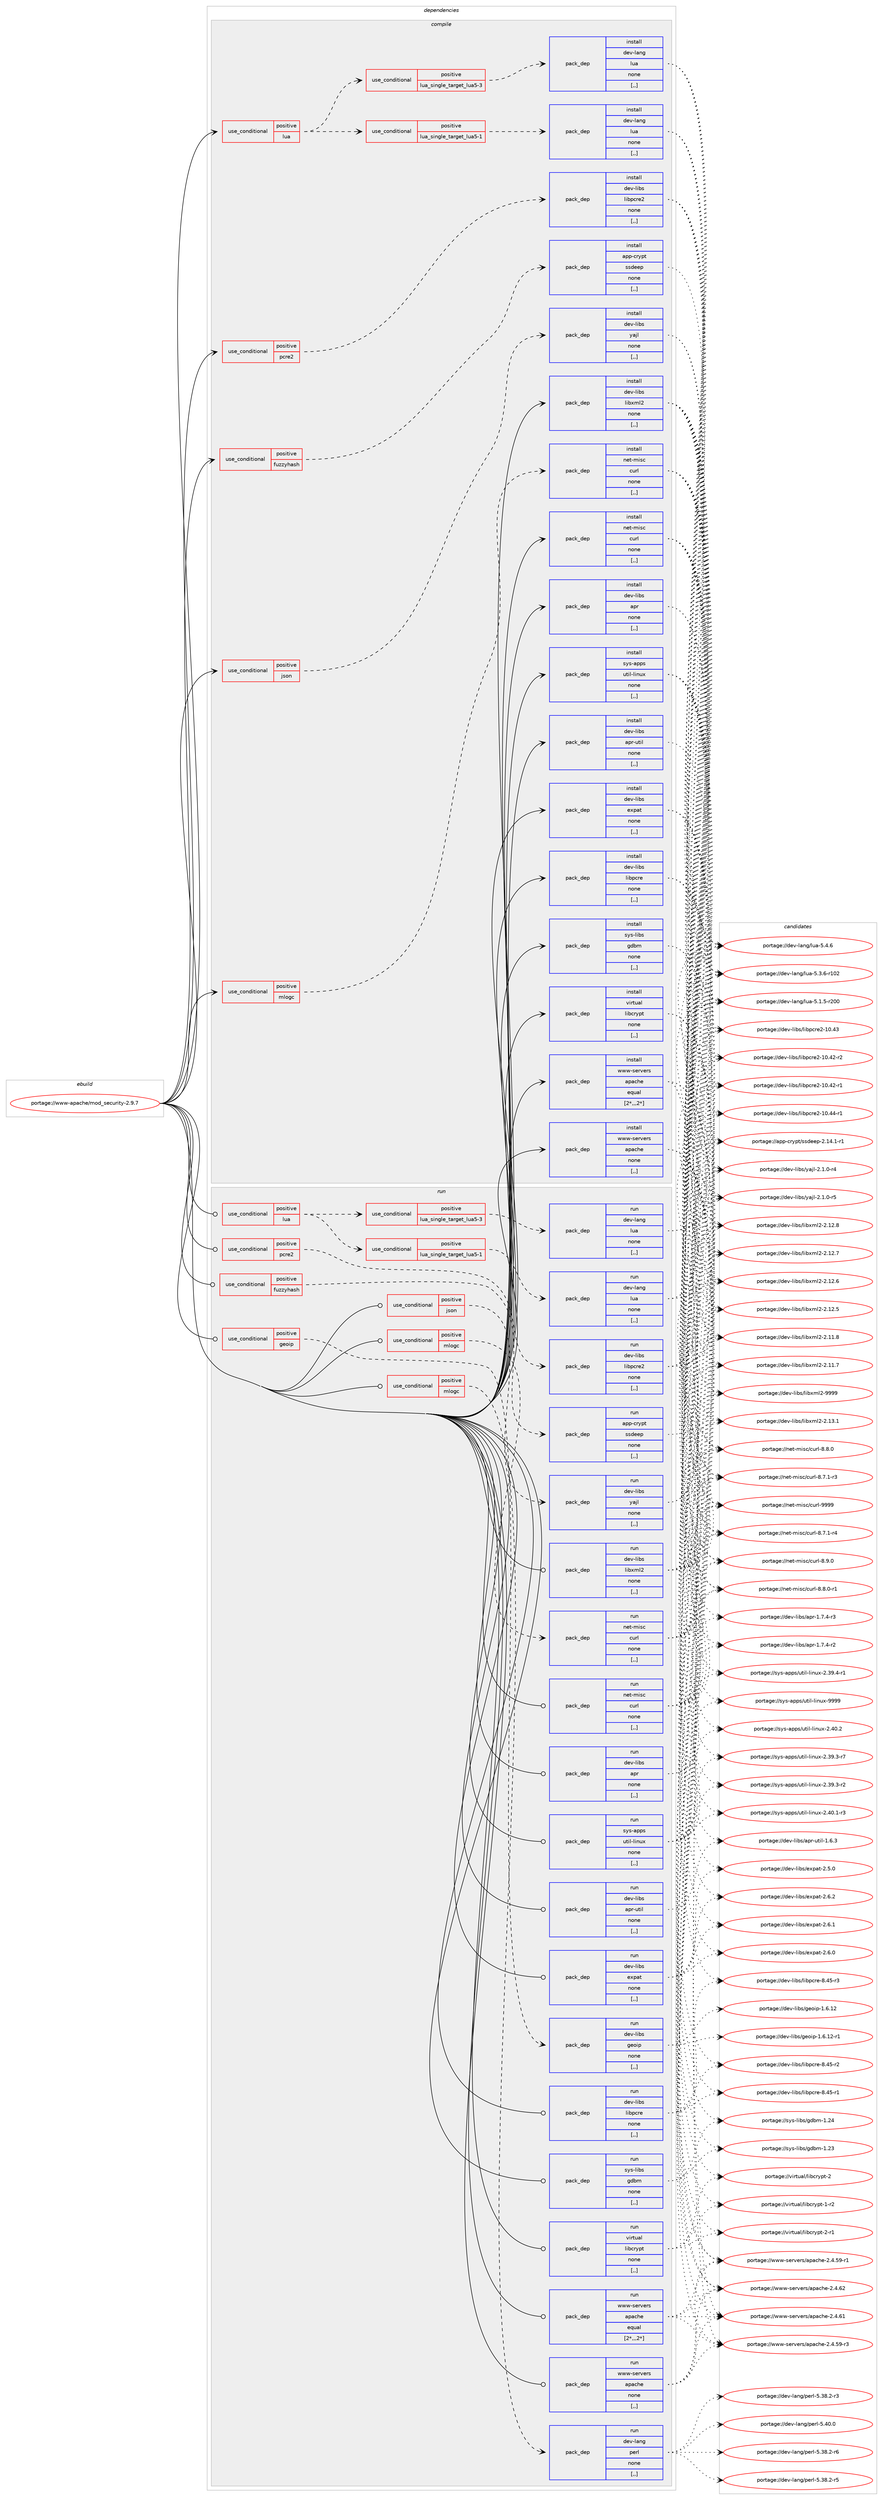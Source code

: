 digraph prolog {

# *************
# Graph options
# *************

newrank=true;
concentrate=true;
compound=true;
graph [rankdir=LR,fontname=Helvetica,fontsize=10,ranksep=1.5];#, ranksep=2.5, nodesep=0.2];
edge  [arrowhead=vee];
node  [fontname=Helvetica,fontsize=10];

# **********
# The ebuild
# **********

subgraph cluster_leftcol {
color=gray;
label=<<i>ebuild</i>>;
id [label="portage://www-apache/mod_security-2.9.7", color=red, width=4, href="../www-apache/mod_security-2.9.7.svg"];
}

# ****************
# The dependencies
# ****************

subgraph cluster_midcol {
color=gray;
label=<<i>dependencies</i>>;
subgraph cluster_compile {
fillcolor="#eeeeee";
style=filled;
label=<<i>compile</i>>;
subgraph cond118771 {
dependency445828 [label=<<TABLE BORDER="0" CELLBORDER="1" CELLSPACING="0" CELLPADDING="4"><TR><TD ROWSPAN="3" CELLPADDING="10">use_conditional</TD></TR><TR><TD>positive</TD></TR><TR><TD>fuzzyhash</TD></TR></TABLE>>, shape=none, color=red];
subgraph pack323802 {
dependency445829 [label=<<TABLE BORDER="0" CELLBORDER="1" CELLSPACING="0" CELLPADDING="4" WIDTH="220"><TR><TD ROWSPAN="6" CELLPADDING="30">pack_dep</TD></TR><TR><TD WIDTH="110">install</TD></TR><TR><TD>app-crypt</TD></TR><TR><TD>ssdeep</TD></TR><TR><TD>none</TD></TR><TR><TD>[,,]</TD></TR></TABLE>>, shape=none, color=blue];
}
dependency445828:e -> dependency445829:w [weight=20,style="dashed",arrowhead="vee"];
}
id:e -> dependency445828:w [weight=20,style="solid",arrowhead="vee"];
subgraph cond118772 {
dependency445830 [label=<<TABLE BORDER="0" CELLBORDER="1" CELLSPACING="0" CELLPADDING="4"><TR><TD ROWSPAN="3" CELLPADDING="10">use_conditional</TD></TR><TR><TD>positive</TD></TR><TR><TD>json</TD></TR></TABLE>>, shape=none, color=red];
subgraph pack323803 {
dependency445831 [label=<<TABLE BORDER="0" CELLBORDER="1" CELLSPACING="0" CELLPADDING="4" WIDTH="220"><TR><TD ROWSPAN="6" CELLPADDING="30">pack_dep</TD></TR><TR><TD WIDTH="110">install</TD></TR><TR><TD>dev-libs</TD></TR><TR><TD>yajl</TD></TR><TR><TD>none</TD></TR><TR><TD>[,,]</TD></TR></TABLE>>, shape=none, color=blue];
}
dependency445830:e -> dependency445831:w [weight=20,style="dashed",arrowhead="vee"];
}
id:e -> dependency445830:w [weight=20,style="solid",arrowhead="vee"];
subgraph cond118773 {
dependency445832 [label=<<TABLE BORDER="0" CELLBORDER="1" CELLSPACING="0" CELLPADDING="4"><TR><TD ROWSPAN="3" CELLPADDING="10">use_conditional</TD></TR><TR><TD>positive</TD></TR><TR><TD>lua</TD></TR></TABLE>>, shape=none, color=red];
subgraph cond118774 {
dependency445833 [label=<<TABLE BORDER="0" CELLBORDER="1" CELLSPACING="0" CELLPADDING="4"><TR><TD ROWSPAN="3" CELLPADDING="10">use_conditional</TD></TR><TR><TD>positive</TD></TR><TR><TD>lua_single_target_lua5-1</TD></TR></TABLE>>, shape=none, color=red];
subgraph pack323804 {
dependency445834 [label=<<TABLE BORDER="0" CELLBORDER="1" CELLSPACING="0" CELLPADDING="4" WIDTH="220"><TR><TD ROWSPAN="6" CELLPADDING="30">pack_dep</TD></TR><TR><TD WIDTH="110">install</TD></TR><TR><TD>dev-lang</TD></TR><TR><TD>lua</TD></TR><TR><TD>none</TD></TR><TR><TD>[,,]</TD></TR></TABLE>>, shape=none, color=blue];
}
dependency445833:e -> dependency445834:w [weight=20,style="dashed",arrowhead="vee"];
}
dependency445832:e -> dependency445833:w [weight=20,style="dashed",arrowhead="vee"];
subgraph cond118775 {
dependency445835 [label=<<TABLE BORDER="0" CELLBORDER="1" CELLSPACING="0" CELLPADDING="4"><TR><TD ROWSPAN="3" CELLPADDING="10">use_conditional</TD></TR><TR><TD>positive</TD></TR><TR><TD>lua_single_target_lua5-3</TD></TR></TABLE>>, shape=none, color=red];
subgraph pack323805 {
dependency445836 [label=<<TABLE BORDER="0" CELLBORDER="1" CELLSPACING="0" CELLPADDING="4" WIDTH="220"><TR><TD ROWSPAN="6" CELLPADDING="30">pack_dep</TD></TR><TR><TD WIDTH="110">install</TD></TR><TR><TD>dev-lang</TD></TR><TR><TD>lua</TD></TR><TR><TD>none</TD></TR><TR><TD>[,,]</TD></TR></TABLE>>, shape=none, color=blue];
}
dependency445835:e -> dependency445836:w [weight=20,style="dashed",arrowhead="vee"];
}
dependency445832:e -> dependency445835:w [weight=20,style="dashed",arrowhead="vee"];
}
id:e -> dependency445832:w [weight=20,style="solid",arrowhead="vee"];
subgraph cond118776 {
dependency445837 [label=<<TABLE BORDER="0" CELLBORDER="1" CELLSPACING="0" CELLPADDING="4"><TR><TD ROWSPAN="3" CELLPADDING="10">use_conditional</TD></TR><TR><TD>positive</TD></TR><TR><TD>mlogc</TD></TR></TABLE>>, shape=none, color=red];
subgraph pack323806 {
dependency445838 [label=<<TABLE BORDER="0" CELLBORDER="1" CELLSPACING="0" CELLPADDING="4" WIDTH="220"><TR><TD ROWSPAN="6" CELLPADDING="30">pack_dep</TD></TR><TR><TD WIDTH="110">install</TD></TR><TR><TD>net-misc</TD></TR><TR><TD>curl</TD></TR><TR><TD>none</TD></TR><TR><TD>[,,]</TD></TR></TABLE>>, shape=none, color=blue];
}
dependency445837:e -> dependency445838:w [weight=20,style="dashed",arrowhead="vee"];
}
id:e -> dependency445837:w [weight=20,style="solid",arrowhead="vee"];
subgraph cond118777 {
dependency445839 [label=<<TABLE BORDER="0" CELLBORDER="1" CELLSPACING="0" CELLPADDING="4"><TR><TD ROWSPAN="3" CELLPADDING="10">use_conditional</TD></TR><TR><TD>positive</TD></TR><TR><TD>pcre2</TD></TR></TABLE>>, shape=none, color=red];
subgraph pack323807 {
dependency445840 [label=<<TABLE BORDER="0" CELLBORDER="1" CELLSPACING="0" CELLPADDING="4" WIDTH="220"><TR><TD ROWSPAN="6" CELLPADDING="30">pack_dep</TD></TR><TR><TD WIDTH="110">install</TD></TR><TR><TD>dev-libs</TD></TR><TR><TD>libpcre2</TD></TR><TR><TD>none</TD></TR><TR><TD>[,,]</TD></TR></TABLE>>, shape=none, color=blue];
}
dependency445839:e -> dependency445840:w [weight=20,style="dashed",arrowhead="vee"];
}
id:e -> dependency445839:w [weight=20,style="solid",arrowhead="vee"];
subgraph pack323808 {
dependency445841 [label=<<TABLE BORDER="0" CELLBORDER="1" CELLSPACING="0" CELLPADDING="4" WIDTH="220"><TR><TD ROWSPAN="6" CELLPADDING="30">pack_dep</TD></TR><TR><TD WIDTH="110">install</TD></TR><TR><TD>dev-libs</TD></TR><TR><TD>apr</TD></TR><TR><TD>none</TD></TR><TR><TD>[,,]</TD></TR></TABLE>>, shape=none, color=blue];
}
id:e -> dependency445841:w [weight=20,style="solid",arrowhead="vee"];
subgraph pack323809 {
dependency445842 [label=<<TABLE BORDER="0" CELLBORDER="1" CELLSPACING="0" CELLPADDING="4" WIDTH="220"><TR><TD ROWSPAN="6" CELLPADDING="30">pack_dep</TD></TR><TR><TD WIDTH="110">install</TD></TR><TR><TD>dev-libs</TD></TR><TR><TD>apr-util</TD></TR><TR><TD>none</TD></TR><TR><TD>[,,]</TD></TR></TABLE>>, shape=none, color=blue];
}
id:e -> dependency445842:w [weight=20,style="solid",arrowhead="vee"];
subgraph pack323810 {
dependency445843 [label=<<TABLE BORDER="0" CELLBORDER="1" CELLSPACING="0" CELLPADDING="4" WIDTH="220"><TR><TD ROWSPAN="6" CELLPADDING="30">pack_dep</TD></TR><TR><TD WIDTH="110">install</TD></TR><TR><TD>dev-libs</TD></TR><TR><TD>expat</TD></TR><TR><TD>none</TD></TR><TR><TD>[,,]</TD></TR></TABLE>>, shape=none, color=blue];
}
id:e -> dependency445843:w [weight=20,style="solid",arrowhead="vee"];
subgraph pack323811 {
dependency445844 [label=<<TABLE BORDER="0" CELLBORDER="1" CELLSPACING="0" CELLPADDING="4" WIDTH="220"><TR><TD ROWSPAN="6" CELLPADDING="30">pack_dep</TD></TR><TR><TD WIDTH="110">install</TD></TR><TR><TD>dev-libs</TD></TR><TR><TD>libpcre</TD></TR><TR><TD>none</TD></TR><TR><TD>[,,]</TD></TR></TABLE>>, shape=none, color=blue];
}
id:e -> dependency445844:w [weight=20,style="solid",arrowhead="vee"];
subgraph pack323812 {
dependency445845 [label=<<TABLE BORDER="0" CELLBORDER="1" CELLSPACING="0" CELLPADDING="4" WIDTH="220"><TR><TD ROWSPAN="6" CELLPADDING="30">pack_dep</TD></TR><TR><TD WIDTH="110">install</TD></TR><TR><TD>dev-libs</TD></TR><TR><TD>libxml2</TD></TR><TR><TD>none</TD></TR><TR><TD>[,,]</TD></TR></TABLE>>, shape=none, color=blue];
}
id:e -> dependency445845:w [weight=20,style="solid",arrowhead="vee"];
subgraph pack323813 {
dependency445846 [label=<<TABLE BORDER="0" CELLBORDER="1" CELLSPACING="0" CELLPADDING="4" WIDTH="220"><TR><TD ROWSPAN="6" CELLPADDING="30">pack_dep</TD></TR><TR><TD WIDTH="110">install</TD></TR><TR><TD>net-misc</TD></TR><TR><TD>curl</TD></TR><TR><TD>none</TD></TR><TR><TD>[,,]</TD></TR></TABLE>>, shape=none, color=blue];
}
id:e -> dependency445846:w [weight=20,style="solid",arrowhead="vee"];
subgraph pack323814 {
dependency445847 [label=<<TABLE BORDER="0" CELLBORDER="1" CELLSPACING="0" CELLPADDING="4" WIDTH="220"><TR><TD ROWSPAN="6" CELLPADDING="30">pack_dep</TD></TR><TR><TD WIDTH="110">install</TD></TR><TR><TD>sys-apps</TD></TR><TR><TD>util-linux</TD></TR><TR><TD>none</TD></TR><TR><TD>[,,]</TD></TR></TABLE>>, shape=none, color=blue];
}
id:e -> dependency445847:w [weight=20,style="solid",arrowhead="vee"];
subgraph pack323815 {
dependency445848 [label=<<TABLE BORDER="0" CELLBORDER="1" CELLSPACING="0" CELLPADDING="4" WIDTH="220"><TR><TD ROWSPAN="6" CELLPADDING="30">pack_dep</TD></TR><TR><TD WIDTH="110">install</TD></TR><TR><TD>sys-libs</TD></TR><TR><TD>gdbm</TD></TR><TR><TD>none</TD></TR><TR><TD>[,,]</TD></TR></TABLE>>, shape=none, color=blue];
}
id:e -> dependency445848:w [weight=20,style="solid",arrowhead="vee"];
subgraph pack323816 {
dependency445849 [label=<<TABLE BORDER="0" CELLBORDER="1" CELLSPACING="0" CELLPADDING="4" WIDTH="220"><TR><TD ROWSPAN="6" CELLPADDING="30">pack_dep</TD></TR><TR><TD WIDTH="110">install</TD></TR><TR><TD>virtual</TD></TR><TR><TD>libcrypt</TD></TR><TR><TD>none</TD></TR><TR><TD>[,,]</TD></TR></TABLE>>, shape=none, color=blue];
}
id:e -> dependency445849:w [weight=20,style="solid",arrowhead="vee"];
subgraph pack323817 {
dependency445850 [label=<<TABLE BORDER="0" CELLBORDER="1" CELLSPACING="0" CELLPADDING="4" WIDTH="220"><TR><TD ROWSPAN="6" CELLPADDING="30">pack_dep</TD></TR><TR><TD WIDTH="110">install</TD></TR><TR><TD>www-servers</TD></TR><TR><TD>apache</TD></TR><TR><TD>equal</TD></TR><TR><TD>[2*,,,2*]</TD></TR></TABLE>>, shape=none, color=blue];
}
id:e -> dependency445850:w [weight=20,style="solid",arrowhead="vee"];
subgraph pack323818 {
dependency445851 [label=<<TABLE BORDER="0" CELLBORDER="1" CELLSPACING="0" CELLPADDING="4" WIDTH="220"><TR><TD ROWSPAN="6" CELLPADDING="30">pack_dep</TD></TR><TR><TD WIDTH="110">install</TD></TR><TR><TD>www-servers</TD></TR><TR><TD>apache</TD></TR><TR><TD>none</TD></TR><TR><TD>[,,]</TD></TR></TABLE>>, shape=none, color=blue];
}
id:e -> dependency445851:w [weight=20,style="solid",arrowhead="vee"];
}
subgraph cluster_compileandrun {
fillcolor="#eeeeee";
style=filled;
label=<<i>compile and run</i>>;
}
subgraph cluster_run {
fillcolor="#eeeeee";
style=filled;
label=<<i>run</i>>;
subgraph cond118778 {
dependency445852 [label=<<TABLE BORDER="0" CELLBORDER="1" CELLSPACING="0" CELLPADDING="4"><TR><TD ROWSPAN="3" CELLPADDING="10">use_conditional</TD></TR><TR><TD>positive</TD></TR><TR><TD>fuzzyhash</TD></TR></TABLE>>, shape=none, color=red];
subgraph pack323819 {
dependency445853 [label=<<TABLE BORDER="0" CELLBORDER="1" CELLSPACING="0" CELLPADDING="4" WIDTH="220"><TR><TD ROWSPAN="6" CELLPADDING="30">pack_dep</TD></TR><TR><TD WIDTH="110">run</TD></TR><TR><TD>app-crypt</TD></TR><TR><TD>ssdeep</TD></TR><TR><TD>none</TD></TR><TR><TD>[,,]</TD></TR></TABLE>>, shape=none, color=blue];
}
dependency445852:e -> dependency445853:w [weight=20,style="dashed",arrowhead="vee"];
}
id:e -> dependency445852:w [weight=20,style="solid",arrowhead="odot"];
subgraph cond118779 {
dependency445854 [label=<<TABLE BORDER="0" CELLBORDER="1" CELLSPACING="0" CELLPADDING="4"><TR><TD ROWSPAN="3" CELLPADDING="10">use_conditional</TD></TR><TR><TD>positive</TD></TR><TR><TD>geoip</TD></TR></TABLE>>, shape=none, color=red];
subgraph pack323820 {
dependency445855 [label=<<TABLE BORDER="0" CELLBORDER="1" CELLSPACING="0" CELLPADDING="4" WIDTH="220"><TR><TD ROWSPAN="6" CELLPADDING="30">pack_dep</TD></TR><TR><TD WIDTH="110">run</TD></TR><TR><TD>dev-libs</TD></TR><TR><TD>geoip</TD></TR><TR><TD>none</TD></TR><TR><TD>[,,]</TD></TR></TABLE>>, shape=none, color=blue];
}
dependency445854:e -> dependency445855:w [weight=20,style="dashed",arrowhead="vee"];
}
id:e -> dependency445854:w [weight=20,style="solid",arrowhead="odot"];
subgraph cond118780 {
dependency445856 [label=<<TABLE BORDER="0" CELLBORDER="1" CELLSPACING="0" CELLPADDING="4"><TR><TD ROWSPAN="3" CELLPADDING="10">use_conditional</TD></TR><TR><TD>positive</TD></TR><TR><TD>json</TD></TR></TABLE>>, shape=none, color=red];
subgraph pack323821 {
dependency445857 [label=<<TABLE BORDER="0" CELLBORDER="1" CELLSPACING="0" CELLPADDING="4" WIDTH="220"><TR><TD ROWSPAN="6" CELLPADDING="30">pack_dep</TD></TR><TR><TD WIDTH="110">run</TD></TR><TR><TD>dev-libs</TD></TR><TR><TD>yajl</TD></TR><TR><TD>none</TD></TR><TR><TD>[,,]</TD></TR></TABLE>>, shape=none, color=blue];
}
dependency445856:e -> dependency445857:w [weight=20,style="dashed",arrowhead="vee"];
}
id:e -> dependency445856:w [weight=20,style="solid",arrowhead="odot"];
subgraph cond118781 {
dependency445858 [label=<<TABLE BORDER="0" CELLBORDER="1" CELLSPACING="0" CELLPADDING="4"><TR><TD ROWSPAN="3" CELLPADDING="10">use_conditional</TD></TR><TR><TD>positive</TD></TR><TR><TD>lua</TD></TR></TABLE>>, shape=none, color=red];
subgraph cond118782 {
dependency445859 [label=<<TABLE BORDER="0" CELLBORDER="1" CELLSPACING="0" CELLPADDING="4"><TR><TD ROWSPAN="3" CELLPADDING="10">use_conditional</TD></TR><TR><TD>positive</TD></TR><TR><TD>lua_single_target_lua5-1</TD></TR></TABLE>>, shape=none, color=red];
subgraph pack323822 {
dependency445860 [label=<<TABLE BORDER="0" CELLBORDER="1" CELLSPACING="0" CELLPADDING="4" WIDTH="220"><TR><TD ROWSPAN="6" CELLPADDING="30">pack_dep</TD></TR><TR><TD WIDTH="110">run</TD></TR><TR><TD>dev-lang</TD></TR><TR><TD>lua</TD></TR><TR><TD>none</TD></TR><TR><TD>[,,]</TD></TR></TABLE>>, shape=none, color=blue];
}
dependency445859:e -> dependency445860:w [weight=20,style="dashed",arrowhead="vee"];
}
dependency445858:e -> dependency445859:w [weight=20,style="dashed",arrowhead="vee"];
subgraph cond118783 {
dependency445861 [label=<<TABLE BORDER="0" CELLBORDER="1" CELLSPACING="0" CELLPADDING="4"><TR><TD ROWSPAN="3" CELLPADDING="10">use_conditional</TD></TR><TR><TD>positive</TD></TR><TR><TD>lua_single_target_lua5-3</TD></TR></TABLE>>, shape=none, color=red];
subgraph pack323823 {
dependency445862 [label=<<TABLE BORDER="0" CELLBORDER="1" CELLSPACING="0" CELLPADDING="4" WIDTH="220"><TR><TD ROWSPAN="6" CELLPADDING="30">pack_dep</TD></TR><TR><TD WIDTH="110">run</TD></TR><TR><TD>dev-lang</TD></TR><TR><TD>lua</TD></TR><TR><TD>none</TD></TR><TR><TD>[,,]</TD></TR></TABLE>>, shape=none, color=blue];
}
dependency445861:e -> dependency445862:w [weight=20,style="dashed",arrowhead="vee"];
}
dependency445858:e -> dependency445861:w [weight=20,style="dashed",arrowhead="vee"];
}
id:e -> dependency445858:w [weight=20,style="solid",arrowhead="odot"];
subgraph cond118784 {
dependency445863 [label=<<TABLE BORDER="0" CELLBORDER="1" CELLSPACING="0" CELLPADDING="4"><TR><TD ROWSPAN="3" CELLPADDING="10">use_conditional</TD></TR><TR><TD>positive</TD></TR><TR><TD>mlogc</TD></TR></TABLE>>, shape=none, color=red];
subgraph pack323824 {
dependency445864 [label=<<TABLE BORDER="0" CELLBORDER="1" CELLSPACING="0" CELLPADDING="4" WIDTH="220"><TR><TD ROWSPAN="6" CELLPADDING="30">pack_dep</TD></TR><TR><TD WIDTH="110">run</TD></TR><TR><TD>dev-lang</TD></TR><TR><TD>perl</TD></TR><TR><TD>none</TD></TR><TR><TD>[,,]</TD></TR></TABLE>>, shape=none, color=blue];
}
dependency445863:e -> dependency445864:w [weight=20,style="dashed",arrowhead="vee"];
}
id:e -> dependency445863:w [weight=20,style="solid",arrowhead="odot"];
subgraph cond118785 {
dependency445865 [label=<<TABLE BORDER="0" CELLBORDER="1" CELLSPACING="0" CELLPADDING="4"><TR><TD ROWSPAN="3" CELLPADDING="10">use_conditional</TD></TR><TR><TD>positive</TD></TR><TR><TD>mlogc</TD></TR></TABLE>>, shape=none, color=red];
subgraph pack323825 {
dependency445866 [label=<<TABLE BORDER="0" CELLBORDER="1" CELLSPACING="0" CELLPADDING="4" WIDTH="220"><TR><TD ROWSPAN="6" CELLPADDING="30">pack_dep</TD></TR><TR><TD WIDTH="110">run</TD></TR><TR><TD>net-misc</TD></TR><TR><TD>curl</TD></TR><TR><TD>none</TD></TR><TR><TD>[,,]</TD></TR></TABLE>>, shape=none, color=blue];
}
dependency445865:e -> dependency445866:w [weight=20,style="dashed",arrowhead="vee"];
}
id:e -> dependency445865:w [weight=20,style="solid",arrowhead="odot"];
subgraph cond118786 {
dependency445867 [label=<<TABLE BORDER="0" CELLBORDER="1" CELLSPACING="0" CELLPADDING="4"><TR><TD ROWSPAN="3" CELLPADDING="10">use_conditional</TD></TR><TR><TD>positive</TD></TR><TR><TD>pcre2</TD></TR></TABLE>>, shape=none, color=red];
subgraph pack323826 {
dependency445868 [label=<<TABLE BORDER="0" CELLBORDER="1" CELLSPACING="0" CELLPADDING="4" WIDTH="220"><TR><TD ROWSPAN="6" CELLPADDING="30">pack_dep</TD></TR><TR><TD WIDTH="110">run</TD></TR><TR><TD>dev-libs</TD></TR><TR><TD>libpcre2</TD></TR><TR><TD>none</TD></TR><TR><TD>[,,]</TD></TR></TABLE>>, shape=none, color=blue];
}
dependency445867:e -> dependency445868:w [weight=20,style="dashed",arrowhead="vee"];
}
id:e -> dependency445867:w [weight=20,style="solid",arrowhead="odot"];
subgraph pack323827 {
dependency445869 [label=<<TABLE BORDER="0" CELLBORDER="1" CELLSPACING="0" CELLPADDING="4" WIDTH="220"><TR><TD ROWSPAN="6" CELLPADDING="30">pack_dep</TD></TR><TR><TD WIDTH="110">run</TD></TR><TR><TD>dev-libs</TD></TR><TR><TD>apr</TD></TR><TR><TD>none</TD></TR><TR><TD>[,,]</TD></TR></TABLE>>, shape=none, color=blue];
}
id:e -> dependency445869:w [weight=20,style="solid",arrowhead="odot"];
subgraph pack323828 {
dependency445870 [label=<<TABLE BORDER="0" CELLBORDER="1" CELLSPACING="0" CELLPADDING="4" WIDTH="220"><TR><TD ROWSPAN="6" CELLPADDING="30">pack_dep</TD></TR><TR><TD WIDTH="110">run</TD></TR><TR><TD>dev-libs</TD></TR><TR><TD>apr-util</TD></TR><TR><TD>none</TD></TR><TR><TD>[,,]</TD></TR></TABLE>>, shape=none, color=blue];
}
id:e -> dependency445870:w [weight=20,style="solid",arrowhead="odot"];
subgraph pack323829 {
dependency445871 [label=<<TABLE BORDER="0" CELLBORDER="1" CELLSPACING="0" CELLPADDING="4" WIDTH="220"><TR><TD ROWSPAN="6" CELLPADDING="30">pack_dep</TD></TR><TR><TD WIDTH="110">run</TD></TR><TR><TD>dev-libs</TD></TR><TR><TD>expat</TD></TR><TR><TD>none</TD></TR><TR><TD>[,,]</TD></TR></TABLE>>, shape=none, color=blue];
}
id:e -> dependency445871:w [weight=20,style="solid",arrowhead="odot"];
subgraph pack323830 {
dependency445872 [label=<<TABLE BORDER="0" CELLBORDER="1" CELLSPACING="0" CELLPADDING="4" WIDTH="220"><TR><TD ROWSPAN="6" CELLPADDING="30">pack_dep</TD></TR><TR><TD WIDTH="110">run</TD></TR><TR><TD>dev-libs</TD></TR><TR><TD>libpcre</TD></TR><TR><TD>none</TD></TR><TR><TD>[,,]</TD></TR></TABLE>>, shape=none, color=blue];
}
id:e -> dependency445872:w [weight=20,style="solid",arrowhead="odot"];
subgraph pack323831 {
dependency445873 [label=<<TABLE BORDER="0" CELLBORDER="1" CELLSPACING="0" CELLPADDING="4" WIDTH="220"><TR><TD ROWSPAN="6" CELLPADDING="30">pack_dep</TD></TR><TR><TD WIDTH="110">run</TD></TR><TR><TD>dev-libs</TD></TR><TR><TD>libxml2</TD></TR><TR><TD>none</TD></TR><TR><TD>[,,]</TD></TR></TABLE>>, shape=none, color=blue];
}
id:e -> dependency445873:w [weight=20,style="solid",arrowhead="odot"];
subgraph pack323832 {
dependency445874 [label=<<TABLE BORDER="0" CELLBORDER="1" CELLSPACING="0" CELLPADDING="4" WIDTH="220"><TR><TD ROWSPAN="6" CELLPADDING="30">pack_dep</TD></TR><TR><TD WIDTH="110">run</TD></TR><TR><TD>net-misc</TD></TR><TR><TD>curl</TD></TR><TR><TD>none</TD></TR><TR><TD>[,,]</TD></TR></TABLE>>, shape=none, color=blue];
}
id:e -> dependency445874:w [weight=20,style="solid",arrowhead="odot"];
subgraph pack323833 {
dependency445875 [label=<<TABLE BORDER="0" CELLBORDER="1" CELLSPACING="0" CELLPADDING="4" WIDTH="220"><TR><TD ROWSPAN="6" CELLPADDING="30">pack_dep</TD></TR><TR><TD WIDTH="110">run</TD></TR><TR><TD>sys-apps</TD></TR><TR><TD>util-linux</TD></TR><TR><TD>none</TD></TR><TR><TD>[,,]</TD></TR></TABLE>>, shape=none, color=blue];
}
id:e -> dependency445875:w [weight=20,style="solid",arrowhead="odot"];
subgraph pack323834 {
dependency445876 [label=<<TABLE BORDER="0" CELLBORDER="1" CELLSPACING="0" CELLPADDING="4" WIDTH="220"><TR><TD ROWSPAN="6" CELLPADDING="30">pack_dep</TD></TR><TR><TD WIDTH="110">run</TD></TR><TR><TD>sys-libs</TD></TR><TR><TD>gdbm</TD></TR><TR><TD>none</TD></TR><TR><TD>[,,]</TD></TR></TABLE>>, shape=none, color=blue];
}
id:e -> dependency445876:w [weight=20,style="solid",arrowhead="odot"];
subgraph pack323835 {
dependency445877 [label=<<TABLE BORDER="0" CELLBORDER="1" CELLSPACING="0" CELLPADDING="4" WIDTH="220"><TR><TD ROWSPAN="6" CELLPADDING="30">pack_dep</TD></TR><TR><TD WIDTH="110">run</TD></TR><TR><TD>virtual</TD></TR><TR><TD>libcrypt</TD></TR><TR><TD>none</TD></TR><TR><TD>[,,]</TD></TR></TABLE>>, shape=none, color=blue];
}
id:e -> dependency445877:w [weight=20,style="solid",arrowhead="odot"];
subgraph pack323836 {
dependency445878 [label=<<TABLE BORDER="0" CELLBORDER="1" CELLSPACING="0" CELLPADDING="4" WIDTH="220"><TR><TD ROWSPAN="6" CELLPADDING="30">pack_dep</TD></TR><TR><TD WIDTH="110">run</TD></TR><TR><TD>www-servers</TD></TR><TR><TD>apache</TD></TR><TR><TD>equal</TD></TR><TR><TD>[2*,,,2*]</TD></TR></TABLE>>, shape=none, color=blue];
}
id:e -> dependency445878:w [weight=20,style="solid",arrowhead="odot"];
subgraph pack323837 {
dependency445879 [label=<<TABLE BORDER="0" CELLBORDER="1" CELLSPACING="0" CELLPADDING="4" WIDTH="220"><TR><TD ROWSPAN="6" CELLPADDING="30">pack_dep</TD></TR><TR><TD WIDTH="110">run</TD></TR><TR><TD>www-servers</TD></TR><TR><TD>apache</TD></TR><TR><TD>none</TD></TR><TR><TD>[,,]</TD></TR></TABLE>>, shape=none, color=blue];
}
id:e -> dependency445879:w [weight=20,style="solid",arrowhead="odot"];
}
}

# **************
# The candidates
# **************

subgraph cluster_choices {
rank=same;
color=gray;
label=<<i>candidates</i>>;

subgraph choice323802 {
color=black;
nodesep=1;
choice97112112459911412111211647115115100101101112455046495246494511449 [label="portage://app-crypt/ssdeep-2.14.1-r1", color=red, width=4,href="../app-crypt/ssdeep-2.14.1-r1.svg"];
dependency445829:e -> choice97112112459911412111211647115115100101101112455046495246494511449:w [style=dotted,weight="100"];
}
subgraph choice323803 {
color=black;
nodesep=1;
choice100101118451081059811547121971061084550464946484511453 [label="portage://dev-libs/yajl-2.1.0-r5", color=red, width=4,href="../dev-libs/yajl-2.1.0-r5.svg"];
choice100101118451081059811547121971061084550464946484511452 [label="portage://dev-libs/yajl-2.1.0-r4", color=red, width=4,href="../dev-libs/yajl-2.1.0-r4.svg"];
dependency445831:e -> choice100101118451081059811547121971061084550464946484511453:w [style=dotted,weight="100"];
dependency445831:e -> choice100101118451081059811547121971061084550464946484511452:w [style=dotted,weight="100"];
}
subgraph choice323804 {
color=black;
nodesep=1;
choice10010111845108971101034710811797455346524654 [label="portage://dev-lang/lua-5.4.6", color=red, width=4,href="../dev-lang/lua-5.4.6.svg"];
choice1001011184510897110103471081179745534651465445114494850 [label="portage://dev-lang/lua-5.3.6-r102", color=red, width=4,href="../dev-lang/lua-5.3.6-r102.svg"];
choice1001011184510897110103471081179745534649465345114504848 [label="portage://dev-lang/lua-5.1.5-r200", color=red, width=4,href="../dev-lang/lua-5.1.5-r200.svg"];
dependency445834:e -> choice10010111845108971101034710811797455346524654:w [style=dotted,weight="100"];
dependency445834:e -> choice1001011184510897110103471081179745534651465445114494850:w [style=dotted,weight="100"];
dependency445834:e -> choice1001011184510897110103471081179745534649465345114504848:w [style=dotted,weight="100"];
}
subgraph choice323805 {
color=black;
nodesep=1;
choice10010111845108971101034710811797455346524654 [label="portage://dev-lang/lua-5.4.6", color=red, width=4,href="../dev-lang/lua-5.4.6.svg"];
choice1001011184510897110103471081179745534651465445114494850 [label="portage://dev-lang/lua-5.3.6-r102", color=red, width=4,href="../dev-lang/lua-5.3.6-r102.svg"];
choice1001011184510897110103471081179745534649465345114504848 [label="portage://dev-lang/lua-5.1.5-r200", color=red, width=4,href="../dev-lang/lua-5.1.5-r200.svg"];
dependency445836:e -> choice10010111845108971101034710811797455346524654:w [style=dotted,weight="100"];
dependency445836:e -> choice1001011184510897110103471081179745534651465445114494850:w [style=dotted,weight="100"];
dependency445836:e -> choice1001011184510897110103471081179745534649465345114504848:w [style=dotted,weight="100"];
}
subgraph choice323806 {
color=black;
nodesep=1;
choice110101116451091051159947991171141084557575757 [label="portage://net-misc/curl-9999", color=red, width=4,href="../net-misc/curl-9999.svg"];
choice11010111645109105115994799117114108455646574648 [label="portage://net-misc/curl-8.9.0", color=red, width=4,href="../net-misc/curl-8.9.0.svg"];
choice110101116451091051159947991171141084556465646484511449 [label="portage://net-misc/curl-8.8.0-r1", color=red, width=4,href="../net-misc/curl-8.8.0-r1.svg"];
choice11010111645109105115994799117114108455646564648 [label="portage://net-misc/curl-8.8.0", color=red, width=4,href="../net-misc/curl-8.8.0.svg"];
choice110101116451091051159947991171141084556465546494511452 [label="portage://net-misc/curl-8.7.1-r4", color=red, width=4,href="../net-misc/curl-8.7.1-r4.svg"];
choice110101116451091051159947991171141084556465546494511451 [label="portage://net-misc/curl-8.7.1-r3", color=red, width=4,href="../net-misc/curl-8.7.1-r3.svg"];
dependency445838:e -> choice110101116451091051159947991171141084557575757:w [style=dotted,weight="100"];
dependency445838:e -> choice11010111645109105115994799117114108455646574648:w [style=dotted,weight="100"];
dependency445838:e -> choice110101116451091051159947991171141084556465646484511449:w [style=dotted,weight="100"];
dependency445838:e -> choice11010111645109105115994799117114108455646564648:w [style=dotted,weight="100"];
dependency445838:e -> choice110101116451091051159947991171141084556465546494511452:w [style=dotted,weight="100"];
dependency445838:e -> choice110101116451091051159947991171141084556465546494511451:w [style=dotted,weight="100"];
}
subgraph choice323807 {
color=black;
nodesep=1;
choice1001011184510810598115471081059811299114101504549484652524511449 [label="portage://dev-libs/libpcre2-10.44-r1", color=red, width=4,href="../dev-libs/libpcre2-10.44-r1.svg"];
choice100101118451081059811547108105981129911410150454948465251 [label="portage://dev-libs/libpcre2-10.43", color=red, width=4,href="../dev-libs/libpcre2-10.43.svg"];
choice1001011184510810598115471081059811299114101504549484652504511450 [label="portage://dev-libs/libpcre2-10.42-r2", color=red, width=4,href="../dev-libs/libpcre2-10.42-r2.svg"];
choice1001011184510810598115471081059811299114101504549484652504511449 [label="portage://dev-libs/libpcre2-10.42-r1", color=red, width=4,href="../dev-libs/libpcre2-10.42-r1.svg"];
dependency445840:e -> choice1001011184510810598115471081059811299114101504549484652524511449:w [style=dotted,weight="100"];
dependency445840:e -> choice100101118451081059811547108105981129911410150454948465251:w [style=dotted,weight="100"];
dependency445840:e -> choice1001011184510810598115471081059811299114101504549484652504511450:w [style=dotted,weight="100"];
dependency445840:e -> choice1001011184510810598115471081059811299114101504549484652504511449:w [style=dotted,weight="100"];
}
subgraph choice323808 {
color=black;
nodesep=1;
choice100101118451081059811547971121144549465546524511451 [label="portage://dev-libs/apr-1.7.4-r3", color=red, width=4,href="../dev-libs/apr-1.7.4-r3.svg"];
choice100101118451081059811547971121144549465546524511450 [label="portage://dev-libs/apr-1.7.4-r2", color=red, width=4,href="../dev-libs/apr-1.7.4-r2.svg"];
dependency445841:e -> choice100101118451081059811547971121144549465546524511451:w [style=dotted,weight="100"];
dependency445841:e -> choice100101118451081059811547971121144549465546524511450:w [style=dotted,weight="100"];
}
subgraph choice323809 {
color=black;
nodesep=1;
choice1001011184510810598115479711211445117116105108454946544651 [label="portage://dev-libs/apr-util-1.6.3", color=red, width=4,href="../dev-libs/apr-util-1.6.3.svg"];
dependency445842:e -> choice1001011184510810598115479711211445117116105108454946544651:w [style=dotted,weight="100"];
}
subgraph choice323810 {
color=black;
nodesep=1;
choice10010111845108105981154710112011297116455046544650 [label="portage://dev-libs/expat-2.6.2", color=red, width=4,href="../dev-libs/expat-2.6.2.svg"];
choice10010111845108105981154710112011297116455046544649 [label="portage://dev-libs/expat-2.6.1", color=red, width=4,href="../dev-libs/expat-2.6.1.svg"];
choice10010111845108105981154710112011297116455046544648 [label="portage://dev-libs/expat-2.6.0", color=red, width=4,href="../dev-libs/expat-2.6.0.svg"];
choice10010111845108105981154710112011297116455046534648 [label="portage://dev-libs/expat-2.5.0", color=red, width=4,href="../dev-libs/expat-2.5.0.svg"];
dependency445843:e -> choice10010111845108105981154710112011297116455046544650:w [style=dotted,weight="100"];
dependency445843:e -> choice10010111845108105981154710112011297116455046544649:w [style=dotted,weight="100"];
dependency445843:e -> choice10010111845108105981154710112011297116455046544648:w [style=dotted,weight="100"];
dependency445843:e -> choice10010111845108105981154710112011297116455046534648:w [style=dotted,weight="100"];
}
subgraph choice323811 {
color=black;
nodesep=1;
choice100101118451081059811547108105981129911410145564652534511451 [label="portage://dev-libs/libpcre-8.45-r3", color=red, width=4,href="../dev-libs/libpcre-8.45-r3.svg"];
choice100101118451081059811547108105981129911410145564652534511450 [label="portage://dev-libs/libpcre-8.45-r2", color=red, width=4,href="../dev-libs/libpcre-8.45-r2.svg"];
choice100101118451081059811547108105981129911410145564652534511449 [label="portage://dev-libs/libpcre-8.45-r1", color=red, width=4,href="../dev-libs/libpcre-8.45-r1.svg"];
dependency445844:e -> choice100101118451081059811547108105981129911410145564652534511451:w [style=dotted,weight="100"];
dependency445844:e -> choice100101118451081059811547108105981129911410145564652534511450:w [style=dotted,weight="100"];
dependency445844:e -> choice100101118451081059811547108105981129911410145564652534511449:w [style=dotted,weight="100"];
}
subgraph choice323812 {
color=black;
nodesep=1;
choice10010111845108105981154710810598120109108504557575757 [label="portage://dev-libs/libxml2-9999", color=red, width=4,href="../dev-libs/libxml2-9999.svg"];
choice100101118451081059811547108105981201091085045504649514649 [label="portage://dev-libs/libxml2-2.13.1", color=red, width=4,href="../dev-libs/libxml2-2.13.1.svg"];
choice100101118451081059811547108105981201091085045504649504656 [label="portage://dev-libs/libxml2-2.12.8", color=red, width=4,href="../dev-libs/libxml2-2.12.8.svg"];
choice100101118451081059811547108105981201091085045504649504655 [label="portage://dev-libs/libxml2-2.12.7", color=red, width=4,href="../dev-libs/libxml2-2.12.7.svg"];
choice100101118451081059811547108105981201091085045504649504654 [label="portage://dev-libs/libxml2-2.12.6", color=red, width=4,href="../dev-libs/libxml2-2.12.6.svg"];
choice100101118451081059811547108105981201091085045504649504653 [label="portage://dev-libs/libxml2-2.12.5", color=red, width=4,href="../dev-libs/libxml2-2.12.5.svg"];
choice100101118451081059811547108105981201091085045504649494656 [label="portage://dev-libs/libxml2-2.11.8", color=red, width=4,href="../dev-libs/libxml2-2.11.8.svg"];
choice100101118451081059811547108105981201091085045504649494655 [label="portage://dev-libs/libxml2-2.11.7", color=red, width=4,href="../dev-libs/libxml2-2.11.7.svg"];
dependency445845:e -> choice10010111845108105981154710810598120109108504557575757:w [style=dotted,weight="100"];
dependency445845:e -> choice100101118451081059811547108105981201091085045504649514649:w [style=dotted,weight="100"];
dependency445845:e -> choice100101118451081059811547108105981201091085045504649504656:w [style=dotted,weight="100"];
dependency445845:e -> choice100101118451081059811547108105981201091085045504649504655:w [style=dotted,weight="100"];
dependency445845:e -> choice100101118451081059811547108105981201091085045504649504654:w [style=dotted,weight="100"];
dependency445845:e -> choice100101118451081059811547108105981201091085045504649504653:w [style=dotted,weight="100"];
dependency445845:e -> choice100101118451081059811547108105981201091085045504649494656:w [style=dotted,weight="100"];
dependency445845:e -> choice100101118451081059811547108105981201091085045504649494655:w [style=dotted,weight="100"];
}
subgraph choice323813 {
color=black;
nodesep=1;
choice110101116451091051159947991171141084557575757 [label="portage://net-misc/curl-9999", color=red, width=4,href="../net-misc/curl-9999.svg"];
choice11010111645109105115994799117114108455646574648 [label="portage://net-misc/curl-8.9.0", color=red, width=4,href="../net-misc/curl-8.9.0.svg"];
choice110101116451091051159947991171141084556465646484511449 [label="portage://net-misc/curl-8.8.0-r1", color=red, width=4,href="../net-misc/curl-8.8.0-r1.svg"];
choice11010111645109105115994799117114108455646564648 [label="portage://net-misc/curl-8.8.0", color=red, width=4,href="../net-misc/curl-8.8.0.svg"];
choice110101116451091051159947991171141084556465546494511452 [label="portage://net-misc/curl-8.7.1-r4", color=red, width=4,href="../net-misc/curl-8.7.1-r4.svg"];
choice110101116451091051159947991171141084556465546494511451 [label="portage://net-misc/curl-8.7.1-r3", color=red, width=4,href="../net-misc/curl-8.7.1-r3.svg"];
dependency445846:e -> choice110101116451091051159947991171141084557575757:w [style=dotted,weight="100"];
dependency445846:e -> choice11010111645109105115994799117114108455646574648:w [style=dotted,weight="100"];
dependency445846:e -> choice110101116451091051159947991171141084556465646484511449:w [style=dotted,weight="100"];
dependency445846:e -> choice11010111645109105115994799117114108455646564648:w [style=dotted,weight="100"];
dependency445846:e -> choice110101116451091051159947991171141084556465546494511452:w [style=dotted,weight="100"];
dependency445846:e -> choice110101116451091051159947991171141084556465546494511451:w [style=dotted,weight="100"];
}
subgraph choice323814 {
color=black;
nodesep=1;
choice115121115459711211211547117116105108451081051101171204557575757 [label="portage://sys-apps/util-linux-9999", color=red, width=4,href="../sys-apps/util-linux-9999.svg"];
choice1151211154597112112115471171161051084510810511011712045504652484650 [label="portage://sys-apps/util-linux-2.40.2", color=red, width=4,href="../sys-apps/util-linux-2.40.2.svg"];
choice11512111545971121121154711711610510845108105110117120455046524846494511451 [label="portage://sys-apps/util-linux-2.40.1-r3", color=red, width=4,href="../sys-apps/util-linux-2.40.1-r3.svg"];
choice11512111545971121121154711711610510845108105110117120455046515746524511449 [label="portage://sys-apps/util-linux-2.39.4-r1", color=red, width=4,href="../sys-apps/util-linux-2.39.4-r1.svg"];
choice11512111545971121121154711711610510845108105110117120455046515746514511455 [label="portage://sys-apps/util-linux-2.39.3-r7", color=red, width=4,href="../sys-apps/util-linux-2.39.3-r7.svg"];
choice11512111545971121121154711711610510845108105110117120455046515746514511450 [label="portage://sys-apps/util-linux-2.39.3-r2", color=red, width=4,href="../sys-apps/util-linux-2.39.3-r2.svg"];
dependency445847:e -> choice115121115459711211211547117116105108451081051101171204557575757:w [style=dotted,weight="100"];
dependency445847:e -> choice1151211154597112112115471171161051084510810511011712045504652484650:w [style=dotted,weight="100"];
dependency445847:e -> choice11512111545971121121154711711610510845108105110117120455046524846494511451:w [style=dotted,weight="100"];
dependency445847:e -> choice11512111545971121121154711711610510845108105110117120455046515746524511449:w [style=dotted,weight="100"];
dependency445847:e -> choice11512111545971121121154711711610510845108105110117120455046515746514511455:w [style=dotted,weight="100"];
dependency445847:e -> choice11512111545971121121154711711610510845108105110117120455046515746514511450:w [style=dotted,weight="100"];
}
subgraph choice323815 {
color=black;
nodesep=1;
choice115121115451081059811547103100981094549465052 [label="portage://sys-libs/gdbm-1.24", color=red, width=4,href="../sys-libs/gdbm-1.24.svg"];
choice115121115451081059811547103100981094549465051 [label="portage://sys-libs/gdbm-1.23", color=red, width=4,href="../sys-libs/gdbm-1.23.svg"];
dependency445848:e -> choice115121115451081059811547103100981094549465052:w [style=dotted,weight="100"];
dependency445848:e -> choice115121115451081059811547103100981094549465051:w [style=dotted,weight="100"];
}
subgraph choice323816 {
color=black;
nodesep=1;
choice1181051141161179710847108105989911412111211645504511449 [label="portage://virtual/libcrypt-2-r1", color=red, width=4,href="../virtual/libcrypt-2-r1.svg"];
choice118105114116117971084710810598991141211121164550 [label="portage://virtual/libcrypt-2", color=red, width=4,href="../virtual/libcrypt-2.svg"];
choice1181051141161179710847108105989911412111211645494511450 [label="portage://virtual/libcrypt-1-r2", color=red, width=4,href="../virtual/libcrypt-1-r2.svg"];
dependency445849:e -> choice1181051141161179710847108105989911412111211645504511449:w [style=dotted,weight="100"];
dependency445849:e -> choice118105114116117971084710810598991141211121164550:w [style=dotted,weight="100"];
dependency445849:e -> choice1181051141161179710847108105989911412111211645494511450:w [style=dotted,weight="100"];
}
subgraph choice323817 {
color=black;
nodesep=1;
choice119119119451151011141181011141154797112979910410145504652465450 [label="portage://www-servers/apache-2.4.62", color=red, width=4,href="../www-servers/apache-2.4.62.svg"];
choice119119119451151011141181011141154797112979910410145504652465449 [label="portage://www-servers/apache-2.4.61", color=red, width=4,href="../www-servers/apache-2.4.61.svg"];
choice1191191194511510111411810111411547971129799104101455046524653574511451 [label="portage://www-servers/apache-2.4.59-r3", color=red, width=4,href="../www-servers/apache-2.4.59-r3.svg"];
choice1191191194511510111411810111411547971129799104101455046524653574511449 [label="portage://www-servers/apache-2.4.59-r1", color=red, width=4,href="../www-servers/apache-2.4.59-r1.svg"];
dependency445850:e -> choice119119119451151011141181011141154797112979910410145504652465450:w [style=dotted,weight="100"];
dependency445850:e -> choice119119119451151011141181011141154797112979910410145504652465449:w [style=dotted,weight="100"];
dependency445850:e -> choice1191191194511510111411810111411547971129799104101455046524653574511451:w [style=dotted,weight="100"];
dependency445850:e -> choice1191191194511510111411810111411547971129799104101455046524653574511449:w [style=dotted,weight="100"];
}
subgraph choice323818 {
color=black;
nodesep=1;
choice119119119451151011141181011141154797112979910410145504652465450 [label="portage://www-servers/apache-2.4.62", color=red, width=4,href="../www-servers/apache-2.4.62.svg"];
choice119119119451151011141181011141154797112979910410145504652465449 [label="portage://www-servers/apache-2.4.61", color=red, width=4,href="../www-servers/apache-2.4.61.svg"];
choice1191191194511510111411810111411547971129799104101455046524653574511451 [label="portage://www-servers/apache-2.4.59-r3", color=red, width=4,href="../www-servers/apache-2.4.59-r3.svg"];
choice1191191194511510111411810111411547971129799104101455046524653574511449 [label="portage://www-servers/apache-2.4.59-r1", color=red, width=4,href="../www-servers/apache-2.4.59-r1.svg"];
dependency445851:e -> choice119119119451151011141181011141154797112979910410145504652465450:w [style=dotted,weight="100"];
dependency445851:e -> choice119119119451151011141181011141154797112979910410145504652465449:w [style=dotted,weight="100"];
dependency445851:e -> choice1191191194511510111411810111411547971129799104101455046524653574511451:w [style=dotted,weight="100"];
dependency445851:e -> choice1191191194511510111411810111411547971129799104101455046524653574511449:w [style=dotted,weight="100"];
}
subgraph choice323819 {
color=black;
nodesep=1;
choice97112112459911412111211647115115100101101112455046495246494511449 [label="portage://app-crypt/ssdeep-2.14.1-r1", color=red, width=4,href="../app-crypt/ssdeep-2.14.1-r1.svg"];
dependency445853:e -> choice97112112459911412111211647115115100101101112455046495246494511449:w [style=dotted,weight="100"];
}
subgraph choice323820 {
color=black;
nodesep=1;
choice100101118451081059811547103101111105112454946544649504511449 [label="portage://dev-libs/geoip-1.6.12-r1", color=red, width=4,href="../dev-libs/geoip-1.6.12-r1.svg"];
choice10010111845108105981154710310111110511245494654464950 [label="portage://dev-libs/geoip-1.6.12", color=red, width=4,href="../dev-libs/geoip-1.6.12.svg"];
dependency445855:e -> choice100101118451081059811547103101111105112454946544649504511449:w [style=dotted,weight="100"];
dependency445855:e -> choice10010111845108105981154710310111110511245494654464950:w [style=dotted,weight="100"];
}
subgraph choice323821 {
color=black;
nodesep=1;
choice100101118451081059811547121971061084550464946484511453 [label="portage://dev-libs/yajl-2.1.0-r5", color=red, width=4,href="../dev-libs/yajl-2.1.0-r5.svg"];
choice100101118451081059811547121971061084550464946484511452 [label="portage://dev-libs/yajl-2.1.0-r4", color=red, width=4,href="../dev-libs/yajl-2.1.0-r4.svg"];
dependency445857:e -> choice100101118451081059811547121971061084550464946484511453:w [style=dotted,weight="100"];
dependency445857:e -> choice100101118451081059811547121971061084550464946484511452:w [style=dotted,weight="100"];
}
subgraph choice323822 {
color=black;
nodesep=1;
choice10010111845108971101034710811797455346524654 [label="portage://dev-lang/lua-5.4.6", color=red, width=4,href="../dev-lang/lua-5.4.6.svg"];
choice1001011184510897110103471081179745534651465445114494850 [label="portage://dev-lang/lua-5.3.6-r102", color=red, width=4,href="../dev-lang/lua-5.3.6-r102.svg"];
choice1001011184510897110103471081179745534649465345114504848 [label="portage://dev-lang/lua-5.1.5-r200", color=red, width=4,href="../dev-lang/lua-5.1.5-r200.svg"];
dependency445860:e -> choice10010111845108971101034710811797455346524654:w [style=dotted,weight="100"];
dependency445860:e -> choice1001011184510897110103471081179745534651465445114494850:w [style=dotted,weight="100"];
dependency445860:e -> choice1001011184510897110103471081179745534649465345114504848:w [style=dotted,weight="100"];
}
subgraph choice323823 {
color=black;
nodesep=1;
choice10010111845108971101034710811797455346524654 [label="portage://dev-lang/lua-5.4.6", color=red, width=4,href="../dev-lang/lua-5.4.6.svg"];
choice1001011184510897110103471081179745534651465445114494850 [label="portage://dev-lang/lua-5.3.6-r102", color=red, width=4,href="../dev-lang/lua-5.3.6-r102.svg"];
choice1001011184510897110103471081179745534649465345114504848 [label="portage://dev-lang/lua-5.1.5-r200", color=red, width=4,href="../dev-lang/lua-5.1.5-r200.svg"];
dependency445862:e -> choice10010111845108971101034710811797455346524654:w [style=dotted,weight="100"];
dependency445862:e -> choice1001011184510897110103471081179745534651465445114494850:w [style=dotted,weight="100"];
dependency445862:e -> choice1001011184510897110103471081179745534649465345114504848:w [style=dotted,weight="100"];
}
subgraph choice323824 {
color=black;
nodesep=1;
choice10010111845108971101034711210111410845534652484648 [label="portage://dev-lang/perl-5.40.0", color=red, width=4,href="../dev-lang/perl-5.40.0.svg"];
choice100101118451089711010347112101114108455346515646504511454 [label="portage://dev-lang/perl-5.38.2-r6", color=red, width=4,href="../dev-lang/perl-5.38.2-r6.svg"];
choice100101118451089711010347112101114108455346515646504511453 [label="portage://dev-lang/perl-5.38.2-r5", color=red, width=4,href="../dev-lang/perl-5.38.2-r5.svg"];
choice100101118451089711010347112101114108455346515646504511451 [label="portage://dev-lang/perl-5.38.2-r3", color=red, width=4,href="../dev-lang/perl-5.38.2-r3.svg"];
dependency445864:e -> choice10010111845108971101034711210111410845534652484648:w [style=dotted,weight="100"];
dependency445864:e -> choice100101118451089711010347112101114108455346515646504511454:w [style=dotted,weight="100"];
dependency445864:e -> choice100101118451089711010347112101114108455346515646504511453:w [style=dotted,weight="100"];
dependency445864:e -> choice100101118451089711010347112101114108455346515646504511451:w [style=dotted,weight="100"];
}
subgraph choice323825 {
color=black;
nodesep=1;
choice110101116451091051159947991171141084557575757 [label="portage://net-misc/curl-9999", color=red, width=4,href="../net-misc/curl-9999.svg"];
choice11010111645109105115994799117114108455646574648 [label="portage://net-misc/curl-8.9.0", color=red, width=4,href="../net-misc/curl-8.9.0.svg"];
choice110101116451091051159947991171141084556465646484511449 [label="portage://net-misc/curl-8.8.0-r1", color=red, width=4,href="../net-misc/curl-8.8.0-r1.svg"];
choice11010111645109105115994799117114108455646564648 [label="portage://net-misc/curl-8.8.0", color=red, width=4,href="../net-misc/curl-8.8.0.svg"];
choice110101116451091051159947991171141084556465546494511452 [label="portage://net-misc/curl-8.7.1-r4", color=red, width=4,href="../net-misc/curl-8.7.1-r4.svg"];
choice110101116451091051159947991171141084556465546494511451 [label="portage://net-misc/curl-8.7.1-r3", color=red, width=4,href="../net-misc/curl-8.7.1-r3.svg"];
dependency445866:e -> choice110101116451091051159947991171141084557575757:w [style=dotted,weight="100"];
dependency445866:e -> choice11010111645109105115994799117114108455646574648:w [style=dotted,weight="100"];
dependency445866:e -> choice110101116451091051159947991171141084556465646484511449:w [style=dotted,weight="100"];
dependency445866:e -> choice11010111645109105115994799117114108455646564648:w [style=dotted,weight="100"];
dependency445866:e -> choice110101116451091051159947991171141084556465546494511452:w [style=dotted,weight="100"];
dependency445866:e -> choice110101116451091051159947991171141084556465546494511451:w [style=dotted,weight="100"];
}
subgraph choice323826 {
color=black;
nodesep=1;
choice1001011184510810598115471081059811299114101504549484652524511449 [label="portage://dev-libs/libpcre2-10.44-r1", color=red, width=4,href="../dev-libs/libpcre2-10.44-r1.svg"];
choice100101118451081059811547108105981129911410150454948465251 [label="portage://dev-libs/libpcre2-10.43", color=red, width=4,href="../dev-libs/libpcre2-10.43.svg"];
choice1001011184510810598115471081059811299114101504549484652504511450 [label="portage://dev-libs/libpcre2-10.42-r2", color=red, width=4,href="../dev-libs/libpcre2-10.42-r2.svg"];
choice1001011184510810598115471081059811299114101504549484652504511449 [label="portage://dev-libs/libpcre2-10.42-r1", color=red, width=4,href="../dev-libs/libpcre2-10.42-r1.svg"];
dependency445868:e -> choice1001011184510810598115471081059811299114101504549484652524511449:w [style=dotted,weight="100"];
dependency445868:e -> choice100101118451081059811547108105981129911410150454948465251:w [style=dotted,weight="100"];
dependency445868:e -> choice1001011184510810598115471081059811299114101504549484652504511450:w [style=dotted,weight="100"];
dependency445868:e -> choice1001011184510810598115471081059811299114101504549484652504511449:w [style=dotted,weight="100"];
}
subgraph choice323827 {
color=black;
nodesep=1;
choice100101118451081059811547971121144549465546524511451 [label="portage://dev-libs/apr-1.7.4-r3", color=red, width=4,href="../dev-libs/apr-1.7.4-r3.svg"];
choice100101118451081059811547971121144549465546524511450 [label="portage://dev-libs/apr-1.7.4-r2", color=red, width=4,href="../dev-libs/apr-1.7.4-r2.svg"];
dependency445869:e -> choice100101118451081059811547971121144549465546524511451:w [style=dotted,weight="100"];
dependency445869:e -> choice100101118451081059811547971121144549465546524511450:w [style=dotted,weight="100"];
}
subgraph choice323828 {
color=black;
nodesep=1;
choice1001011184510810598115479711211445117116105108454946544651 [label="portage://dev-libs/apr-util-1.6.3", color=red, width=4,href="../dev-libs/apr-util-1.6.3.svg"];
dependency445870:e -> choice1001011184510810598115479711211445117116105108454946544651:w [style=dotted,weight="100"];
}
subgraph choice323829 {
color=black;
nodesep=1;
choice10010111845108105981154710112011297116455046544650 [label="portage://dev-libs/expat-2.6.2", color=red, width=4,href="../dev-libs/expat-2.6.2.svg"];
choice10010111845108105981154710112011297116455046544649 [label="portage://dev-libs/expat-2.6.1", color=red, width=4,href="../dev-libs/expat-2.6.1.svg"];
choice10010111845108105981154710112011297116455046544648 [label="portage://dev-libs/expat-2.6.0", color=red, width=4,href="../dev-libs/expat-2.6.0.svg"];
choice10010111845108105981154710112011297116455046534648 [label="portage://dev-libs/expat-2.5.0", color=red, width=4,href="../dev-libs/expat-2.5.0.svg"];
dependency445871:e -> choice10010111845108105981154710112011297116455046544650:w [style=dotted,weight="100"];
dependency445871:e -> choice10010111845108105981154710112011297116455046544649:w [style=dotted,weight="100"];
dependency445871:e -> choice10010111845108105981154710112011297116455046544648:w [style=dotted,weight="100"];
dependency445871:e -> choice10010111845108105981154710112011297116455046534648:w [style=dotted,weight="100"];
}
subgraph choice323830 {
color=black;
nodesep=1;
choice100101118451081059811547108105981129911410145564652534511451 [label="portage://dev-libs/libpcre-8.45-r3", color=red, width=4,href="../dev-libs/libpcre-8.45-r3.svg"];
choice100101118451081059811547108105981129911410145564652534511450 [label="portage://dev-libs/libpcre-8.45-r2", color=red, width=4,href="../dev-libs/libpcre-8.45-r2.svg"];
choice100101118451081059811547108105981129911410145564652534511449 [label="portage://dev-libs/libpcre-8.45-r1", color=red, width=4,href="../dev-libs/libpcre-8.45-r1.svg"];
dependency445872:e -> choice100101118451081059811547108105981129911410145564652534511451:w [style=dotted,weight="100"];
dependency445872:e -> choice100101118451081059811547108105981129911410145564652534511450:w [style=dotted,weight="100"];
dependency445872:e -> choice100101118451081059811547108105981129911410145564652534511449:w [style=dotted,weight="100"];
}
subgraph choice323831 {
color=black;
nodesep=1;
choice10010111845108105981154710810598120109108504557575757 [label="portage://dev-libs/libxml2-9999", color=red, width=4,href="../dev-libs/libxml2-9999.svg"];
choice100101118451081059811547108105981201091085045504649514649 [label="portage://dev-libs/libxml2-2.13.1", color=red, width=4,href="../dev-libs/libxml2-2.13.1.svg"];
choice100101118451081059811547108105981201091085045504649504656 [label="portage://dev-libs/libxml2-2.12.8", color=red, width=4,href="../dev-libs/libxml2-2.12.8.svg"];
choice100101118451081059811547108105981201091085045504649504655 [label="portage://dev-libs/libxml2-2.12.7", color=red, width=4,href="../dev-libs/libxml2-2.12.7.svg"];
choice100101118451081059811547108105981201091085045504649504654 [label="portage://dev-libs/libxml2-2.12.6", color=red, width=4,href="../dev-libs/libxml2-2.12.6.svg"];
choice100101118451081059811547108105981201091085045504649504653 [label="portage://dev-libs/libxml2-2.12.5", color=red, width=4,href="../dev-libs/libxml2-2.12.5.svg"];
choice100101118451081059811547108105981201091085045504649494656 [label="portage://dev-libs/libxml2-2.11.8", color=red, width=4,href="../dev-libs/libxml2-2.11.8.svg"];
choice100101118451081059811547108105981201091085045504649494655 [label="portage://dev-libs/libxml2-2.11.7", color=red, width=4,href="../dev-libs/libxml2-2.11.7.svg"];
dependency445873:e -> choice10010111845108105981154710810598120109108504557575757:w [style=dotted,weight="100"];
dependency445873:e -> choice100101118451081059811547108105981201091085045504649514649:w [style=dotted,weight="100"];
dependency445873:e -> choice100101118451081059811547108105981201091085045504649504656:w [style=dotted,weight="100"];
dependency445873:e -> choice100101118451081059811547108105981201091085045504649504655:w [style=dotted,weight="100"];
dependency445873:e -> choice100101118451081059811547108105981201091085045504649504654:w [style=dotted,weight="100"];
dependency445873:e -> choice100101118451081059811547108105981201091085045504649504653:w [style=dotted,weight="100"];
dependency445873:e -> choice100101118451081059811547108105981201091085045504649494656:w [style=dotted,weight="100"];
dependency445873:e -> choice100101118451081059811547108105981201091085045504649494655:w [style=dotted,weight="100"];
}
subgraph choice323832 {
color=black;
nodesep=1;
choice110101116451091051159947991171141084557575757 [label="portage://net-misc/curl-9999", color=red, width=4,href="../net-misc/curl-9999.svg"];
choice11010111645109105115994799117114108455646574648 [label="portage://net-misc/curl-8.9.0", color=red, width=4,href="../net-misc/curl-8.9.0.svg"];
choice110101116451091051159947991171141084556465646484511449 [label="portage://net-misc/curl-8.8.0-r1", color=red, width=4,href="../net-misc/curl-8.8.0-r1.svg"];
choice11010111645109105115994799117114108455646564648 [label="portage://net-misc/curl-8.8.0", color=red, width=4,href="../net-misc/curl-8.8.0.svg"];
choice110101116451091051159947991171141084556465546494511452 [label="portage://net-misc/curl-8.7.1-r4", color=red, width=4,href="../net-misc/curl-8.7.1-r4.svg"];
choice110101116451091051159947991171141084556465546494511451 [label="portage://net-misc/curl-8.7.1-r3", color=red, width=4,href="../net-misc/curl-8.7.1-r3.svg"];
dependency445874:e -> choice110101116451091051159947991171141084557575757:w [style=dotted,weight="100"];
dependency445874:e -> choice11010111645109105115994799117114108455646574648:w [style=dotted,weight="100"];
dependency445874:e -> choice110101116451091051159947991171141084556465646484511449:w [style=dotted,weight="100"];
dependency445874:e -> choice11010111645109105115994799117114108455646564648:w [style=dotted,weight="100"];
dependency445874:e -> choice110101116451091051159947991171141084556465546494511452:w [style=dotted,weight="100"];
dependency445874:e -> choice110101116451091051159947991171141084556465546494511451:w [style=dotted,weight="100"];
}
subgraph choice323833 {
color=black;
nodesep=1;
choice115121115459711211211547117116105108451081051101171204557575757 [label="portage://sys-apps/util-linux-9999", color=red, width=4,href="../sys-apps/util-linux-9999.svg"];
choice1151211154597112112115471171161051084510810511011712045504652484650 [label="portage://sys-apps/util-linux-2.40.2", color=red, width=4,href="../sys-apps/util-linux-2.40.2.svg"];
choice11512111545971121121154711711610510845108105110117120455046524846494511451 [label="portage://sys-apps/util-linux-2.40.1-r3", color=red, width=4,href="../sys-apps/util-linux-2.40.1-r3.svg"];
choice11512111545971121121154711711610510845108105110117120455046515746524511449 [label="portage://sys-apps/util-linux-2.39.4-r1", color=red, width=4,href="../sys-apps/util-linux-2.39.4-r1.svg"];
choice11512111545971121121154711711610510845108105110117120455046515746514511455 [label="portage://sys-apps/util-linux-2.39.3-r7", color=red, width=4,href="../sys-apps/util-linux-2.39.3-r7.svg"];
choice11512111545971121121154711711610510845108105110117120455046515746514511450 [label="portage://sys-apps/util-linux-2.39.3-r2", color=red, width=4,href="../sys-apps/util-linux-2.39.3-r2.svg"];
dependency445875:e -> choice115121115459711211211547117116105108451081051101171204557575757:w [style=dotted,weight="100"];
dependency445875:e -> choice1151211154597112112115471171161051084510810511011712045504652484650:w [style=dotted,weight="100"];
dependency445875:e -> choice11512111545971121121154711711610510845108105110117120455046524846494511451:w [style=dotted,weight="100"];
dependency445875:e -> choice11512111545971121121154711711610510845108105110117120455046515746524511449:w [style=dotted,weight="100"];
dependency445875:e -> choice11512111545971121121154711711610510845108105110117120455046515746514511455:w [style=dotted,weight="100"];
dependency445875:e -> choice11512111545971121121154711711610510845108105110117120455046515746514511450:w [style=dotted,weight="100"];
}
subgraph choice323834 {
color=black;
nodesep=1;
choice115121115451081059811547103100981094549465052 [label="portage://sys-libs/gdbm-1.24", color=red, width=4,href="../sys-libs/gdbm-1.24.svg"];
choice115121115451081059811547103100981094549465051 [label="portage://sys-libs/gdbm-1.23", color=red, width=4,href="../sys-libs/gdbm-1.23.svg"];
dependency445876:e -> choice115121115451081059811547103100981094549465052:w [style=dotted,weight="100"];
dependency445876:e -> choice115121115451081059811547103100981094549465051:w [style=dotted,weight="100"];
}
subgraph choice323835 {
color=black;
nodesep=1;
choice1181051141161179710847108105989911412111211645504511449 [label="portage://virtual/libcrypt-2-r1", color=red, width=4,href="../virtual/libcrypt-2-r1.svg"];
choice118105114116117971084710810598991141211121164550 [label="portage://virtual/libcrypt-2", color=red, width=4,href="../virtual/libcrypt-2.svg"];
choice1181051141161179710847108105989911412111211645494511450 [label="portage://virtual/libcrypt-1-r2", color=red, width=4,href="../virtual/libcrypt-1-r2.svg"];
dependency445877:e -> choice1181051141161179710847108105989911412111211645504511449:w [style=dotted,weight="100"];
dependency445877:e -> choice118105114116117971084710810598991141211121164550:w [style=dotted,weight="100"];
dependency445877:e -> choice1181051141161179710847108105989911412111211645494511450:w [style=dotted,weight="100"];
}
subgraph choice323836 {
color=black;
nodesep=1;
choice119119119451151011141181011141154797112979910410145504652465450 [label="portage://www-servers/apache-2.4.62", color=red, width=4,href="../www-servers/apache-2.4.62.svg"];
choice119119119451151011141181011141154797112979910410145504652465449 [label="portage://www-servers/apache-2.4.61", color=red, width=4,href="../www-servers/apache-2.4.61.svg"];
choice1191191194511510111411810111411547971129799104101455046524653574511451 [label="portage://www-servers/apache-2.4.59-r3", color=red, width=4,href="../www-servers/apache-2.4.59-r3.svg"];
choice1191191194511510111411810111411547971129799104101455046524653574511449 [label="portage://www-servers/apache-2.4.59-r1", color=red, width=4,href="../www-servers/apache-2.4.59-r1.svg"];
dependency445878:e -> choice119119119451151011141181011141154797112979910410145504652465450:w [style=dotted,weight="100"];
dependency445878:e -> choice119119119451151011141181011141154797112979910410145504652465449:w [style=dotted,weight="100"];
dependency445878:e -> choice1191191194511510111411810111411547971129799104101455046524653574511451:w [style=dotted,weight="100"];
dependency445878:e -> choice1191191194511510111411810111411547971129799104101455046524653574511449:w [style=dotted,weight="100"];
}
subgraph choice323837 {
color=black;
nodesep=1;
choice119119119451151011141181011141154797112979910410145504652465450 [label="portage://www-servers/apache-2.4.62", color=red, width=4,href="../www-servers/apache-2.4.62.svg"];
choice119119119451151011141181011141154797112979910410145504652465449 [label="portage://www-servers/apache-2.4.61", color=red, width=4,href="../www-servers/apache-2.4.61.svg"];
choice1191191194511510111411810111411547971129799104101455046524653574511451 [label="portage://www-servers/apache-2.4.59-r3", color=red, width=4,href="../www-servers/apache-2.4.59-r3.svg"];
choice1191191194511510111411810111411547971129799104101455046524653574511449 [label="portage://www-servers/apache-2.4.59-r1", color=red, width=4,href="../www-servers/apache-2.4.59-r1.svg"];
dependency445879:e -> choice119119119451151011141181011141154797112979910410145504652465450:w [style=dotted,weight="100"];
dependency445879:e -> choice119119119451151011141181011141154797112979910410145504652465449:w [style=dotted,weight="100"];
dependency445879:e -> choice1191191194511510111411810111411547971129799104101455046524653574511451:w [style=dotted,weight="100"];
dependency445879:e -> choice1191191194511510111411810111411547971129799104101455046524653574511449:w [style=dotted,weight="100"];
}
}

}
